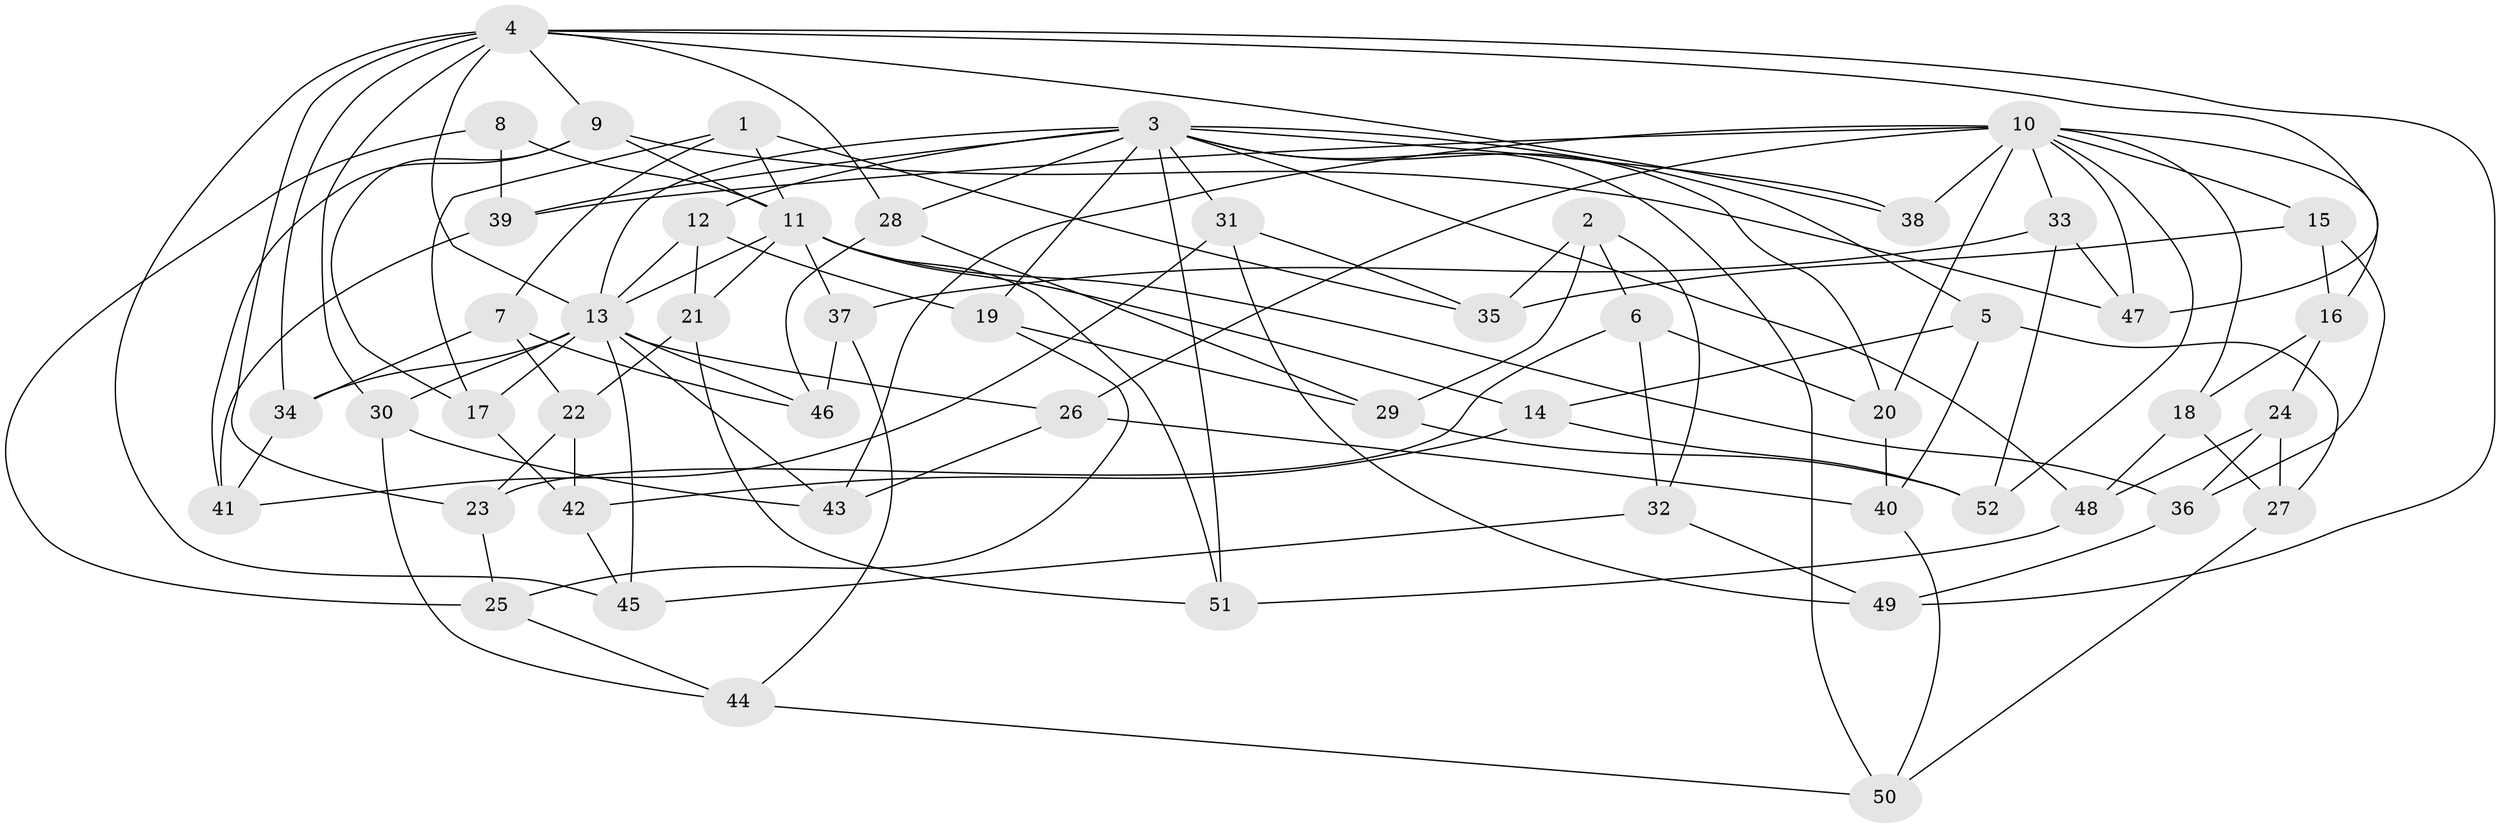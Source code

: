 // original degree distribution, {4: 1.0}
// Generated by graph-tools (version 1.1) at 2025/54/03/04/25 22:54:02]
// undirected, 52 vertices, 120 edges
graph export_dot {
  node [color=gray90,style=filled];
  1;
  2;
  3;
  4;
  5;
  6;
  7;
  8;
  9;
  10;
  11;
  12;
  13;
  14;
  15;
  16;
  17;
  18;
  19;
  20;
  21;
  22;
  23;
  24;
  25;
  26;
  27;
  28;
  29;
  30;
  31;
  32;
  33;
  34;
  35;
  36;
  37;
  38;
  39;
  40;
  41;
  42;
  43;
  44;
  45;
  46;
  47;
  48;
  49;
  50;
  51;
  52;
  1 -- 7 [weight=1.0];
  1 -- 11 [weight=1.0];
  1 -- 17 [weight=1.0];
  1 -- 35 [weight=1.0];
  2 -- 6 [weight=1.0];
  2 -- 29 [weight=1.0];
  2 -- 32 [weight=1.0];
  2 -- 35 [weight=1.0];
  3 -- 5 [weight=1.0];
  3 -- 12 [weight=1.0];
  3 -- 13 [weight=1.0];
  3 -- 19 [weight=1.0];
  3 -- 20 [weight=1.0];
  3 -- 28 [weight=1.0];
  3 -- 31 [weight=1.0];
  3 -- 38 [weight=1.0];
  3 -- 39 [weight=1.0];
  3 -- 48 [weight=1.0];
  3 -- 50 [weight=1.0];
  3 -- 51 [weight=1.0];
  4 -- 9 [weight=2.0];
  4 -- 13 [weight=2.0];
  4 -- 23 [weight=1.0];
  4 -- 28 [weight=1.0];
  4 -- 30 [weight=1.0];
  4 -- 34 [weight=1.0];
  4 -- 38 [weight=1.0];
  4 -- 45 [weight=1.0];
  4 -- 47 [weight=1.0];
  4 -- 49 [weight=1.0];
  5 -- 14 [weight=1.0];
  5 -- 27 [weight=1.0];
  5 -- 40 [weight=1.0];
  6 -- 20 [weight=1.0];
  6 -- 23 [weight=1.0];
  6 -- 32 [weight=1.0];
  7 -- 22 [weight=1.0];
  7 -- 34 [weight=1.0];
  7 -- 46 [weight=1.0];
  8 -- 11 [weight=2.0];
  8 -- 25 [weight=1.0];
  8 -- 39 [weight=1.0];
  9 -- 11 [weight=1.0];
  9 -- 17 [weight=1.0];
  9 -- 41 [weight=1.0];
  9 -- 47 [weight=1.0];
  10 -- 15 [weight=1.0];
  10 -- 16 [weight=1.0];
  10 -- 18 [weight=1.0];
  10 -- 20 [weight=1.0];
  10 -- 26 [weight=1.0];
  10 -- 33 [weight=1.0];
  10 -- 38 [weight=2.0];
  10 -- 39 [weight=1.0];
  10 -- 43 [weight=1.0];
  10 -- 47 [weight=1.0];
  10 -- 52 [weight=1.0];
  11 -- 13 [weight=1.0];
  11 -- 14 [weight=1.0];
  11 -- 21 [weight=1.0];
  11 -- 36 [weight=1.0];
  11 -- 37 [weight=1.0];
  11 -- 51 [weight=1.0];
  12 -- 13 [weight=1.0];
  12 -- 19 [weight=1.0];
  12 -- 21 [weight=1.0];
  13 -- 17 [weight=1.0];
  13 -- 26 [weight=1.0];
  13 -- 30 [weight=1.0];
  13 -- 34 [weight=1.0];
  13 -- 43 [weight=1.0];
  13 -- 45 [weight=1.0];
  13 -- 46 [weight=1.0];
  14 -- 42 [weight=1.0];
  14 -- 52 [weight=1.0];
  15 -- 16 [weight=1.0];
  15 -- 35 [weight=1.0];
  15 -- 36 [weight=1.0];
  16 -- 18 [weight=1.0];
  16 -- 24 [weight=1.0];
  17 -- 42 [weight=1.0];
  18 -- 27 [weight=1.0];
  18 -- 48 [weight=1.0];
  19 -- 25 [weight=1.0];
  19 -- 29 [weight=1.0];
  20 -- 40 [weight=1.0];
  21 -- 22 [weight=1.0];
  21 -- 51 [weight=1.0];
  22 -- 23 [weight=1.0];
  22 -- 42 [weight=1.0];
  23 -- 25 [weight=1.0];
  24 -- 27 [weight=1.0];
  24 -- 36 [weight=1.0];
  24 -- 48 [weight=1.0];
  25 -- 44 [weight=1.0];
  26 -- 40 [weight=1.0];
  26 -- 43 [weight=1.0];
  27 -- 50 [weight=1.0];
  28 -- 29 [weight=1.0];
  28 -- 46 [weight=1.0];
  29 -- 52 [weight=1.0];
  30 -- 43 [weight=1.0];
  30 -- 44 [weight=1.0];
  31 -- 35 [weight=1.0];
  31 -- 41 [weight=1.0];
  31 -- 49 [weight=1.0];
  32 -- 45 [weight=1.0];
  32 -- 49 [weight=1.0];
  33 -- 37 [weight=1.0];
  33 -- 47 [weight=1.0];
  33 -- 52 [weight=1.0];
  34 -- 41 [weight=1.0];
  36 -- 49 [weight=1.0];
  37 -- 44 [weight=1.0];
  37 -- 46 [weight=1.0];
  39 -- 41 [weight=1.0];
  40 -- 50 [weight=1.0];
  42 -- 45 [weight=1.0];
  44 -- 50 [weight=1.0];
  48 -- 51 [weight=1.0];
}
